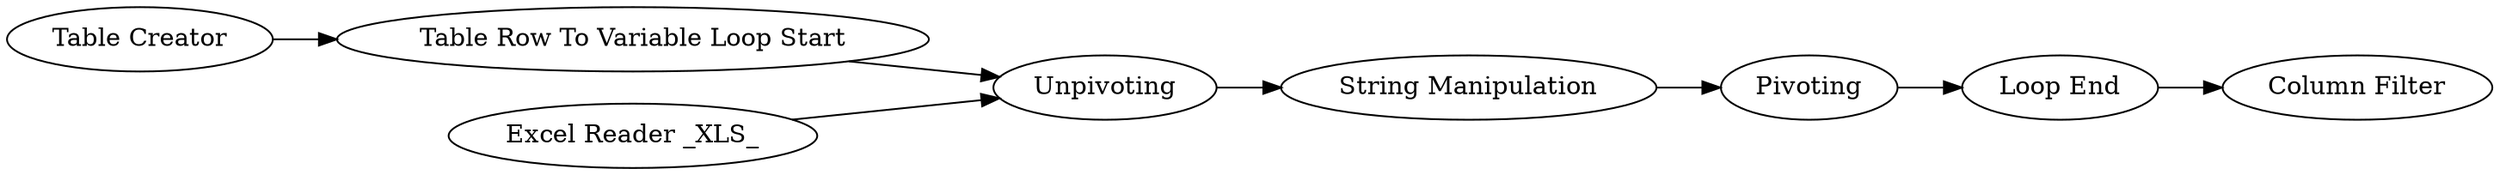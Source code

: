 digraph {
	7 -> 8
	4 -> 3
	3 -> 7
	5 -> 6
	1 -> 2
	6 -> 2
	2 -> 4
	5 [label="Table Creator"]
	1 [label="Excel Reader _XLS_"]
	7 [label="Loop End"]
	4 [label="String Manipulation"]
	6 [label="Table Row To Variable Loop Start"]
	8 [label="Column Filter"]
	3 [label=Pivoting]
	2 [label=Unpivoting]
	rankdir=LR
}
